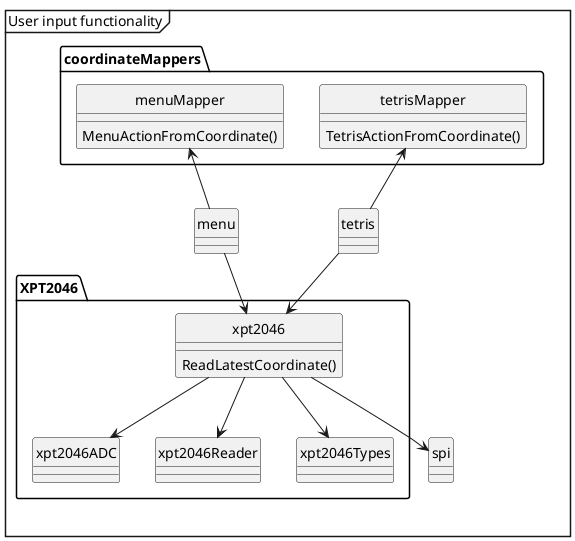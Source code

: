 @startuml
skinparam Shadowing false
hide circle

mainframe User input functionality

class menu{}
class tetris{}

package XPT2046{
    class xpt2046{
        ReadLatestCoordinate()
    }
    class xpt2046{}
    class xpt2046ADC{}
    class xpt2046Reader{}
    class xpt2046Types{}
}
class spi

package coordinateMappers{
    class menuMapper{
        MenuActionFromCoordinate()
    }
    class tetrisMapper{
        TetrisActionFromCoordinate()
    }
}

menuMapper<--menu
tetrisMapper<--tetris
menu-->xpt2046
tetris-->xpt2046

xpt2046-->xpt2046ADC
xpt2046-->xpt2046Reader
xpt2046-->xpt2046Types
xpt2046-->spi


@enduml
